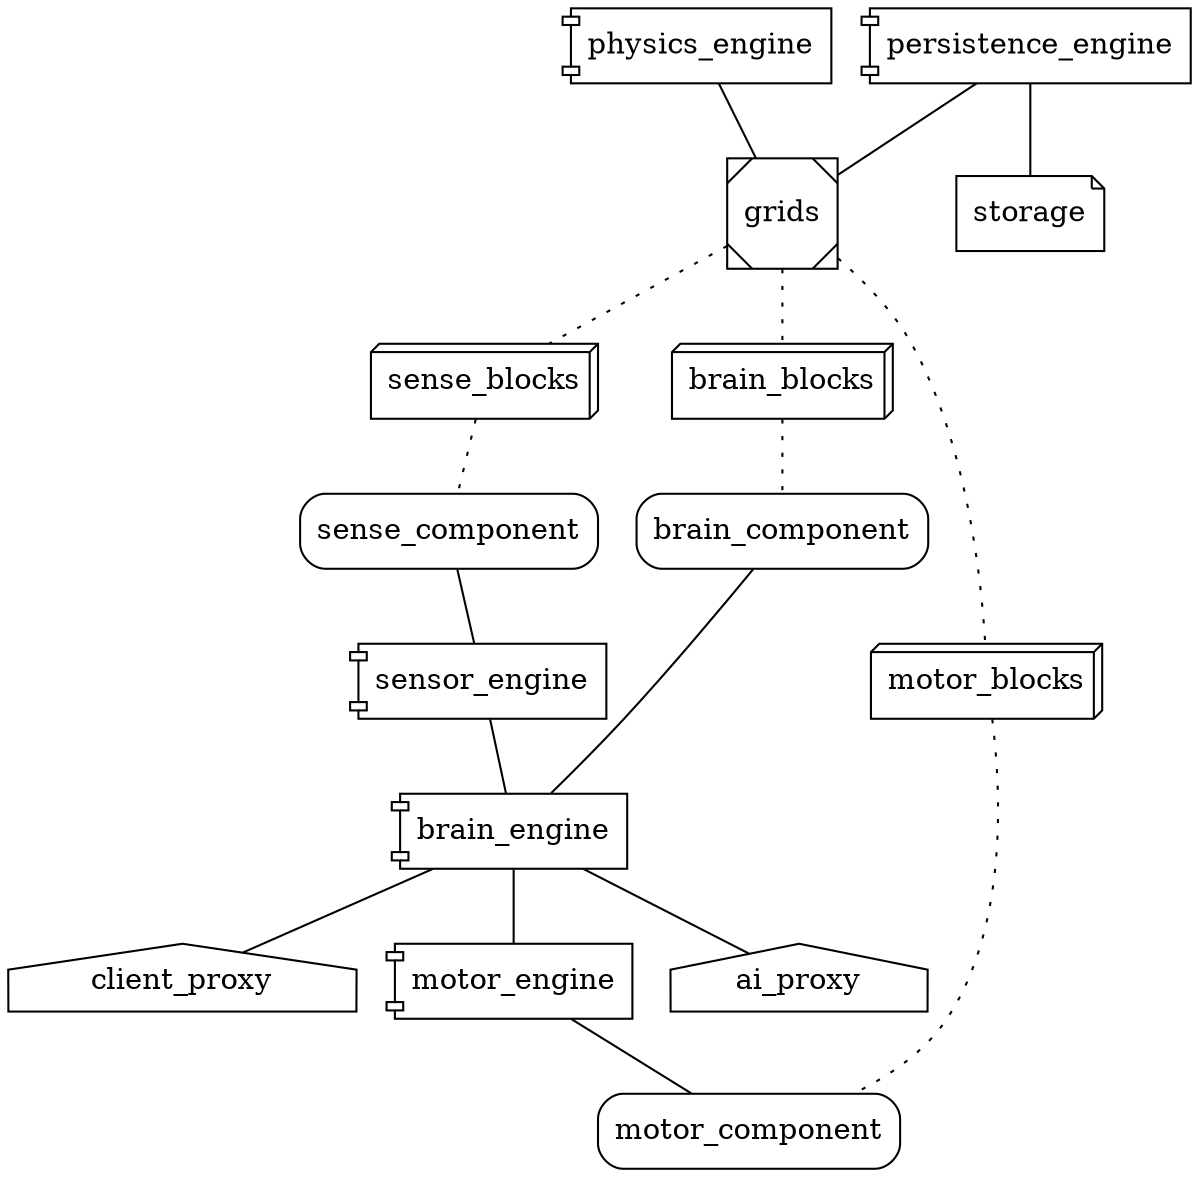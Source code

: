 graph G {
	// entity composition
	sense_blocks -- sense_component [style=dotted];
	motor_blocks -- motor_component [style=dotted];
	brain_blocks -- brain_component [style=dotted];

	grids -- sense_blocks [style=dotted];
	grids -- motor_blocks [style=dotted];
	grids -- brain_blocks [style=dotted];

	// thinking
	brain_component -- brain_engine -- {ai_proxy, client_proxy};

	// sensing
	sense_component -- sensor_engine -- brain_engine;

	// acting
	brain_engine -- motor_engine -- motor_component;

	// physics update
	physics_engine -- grids;

	// persistence
	persistence_engine -- grids;
	persistence_engine -- storage;

	// -------------------------------------------------------------------

	grids [shape=Msquare];

	motor_blocks [shape=box3d];
	sense_blocks [shape=box3d];
	brain_blocks [shape=box3d];

	sense_component [shape=box, style=rounded];
	motor_component [shape=box, style=rounded];
	brain_component [shape=box, style=rounded];

	ai_proxy [shape=house];
	client_proxy [shape=house];

	storage [shape=note];

	sensor_engine [shape=component];
	motor_engine [shape=component];
	brain_engine [shape=component];
	persistence_engine [shape=component];
	physics_engine [shape=component];
}
